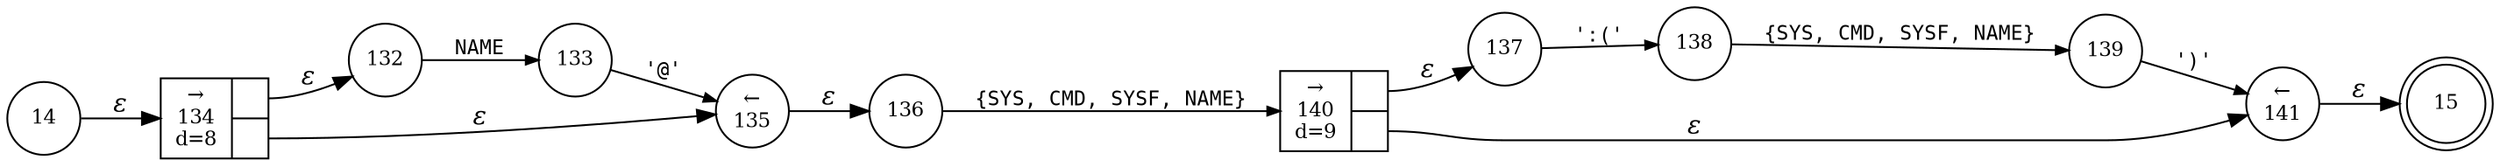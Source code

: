 digraph ATN {
rankdir=LR;
s15[fontsize=11, label="15", shape=doublecircle, fixedsize=true, width=.6];
s132[fontsize=11,label="132", shape=circle, fixedsize=true, width=.55, peripheries=1];
s133[fontsize=11,label="133", shape=circle, fixedsize=true, width=.55, peripheries=1];
s134[fontsize=11,label="{&rarr;\n134\nd=8|{<p0>|<p1>}}", shape=record, fixedsize=false, peripheries=1];
s135[fontsize=11,label="&larr;\n135", shape=circle, fixedsize=true, width=.55, peripheries=1];
s136[fontsize=11,label="136", shape=circle, fixedsize=true, width=.55, peripheries=1];
s137[fontsize=11,label="137", shape=circle, fixedsize=true, width=.55, peripheries=1];
s138[fontsize=11,label="138", shape=circle, fixedsize=true, width=.55, peripheries=1];
s139[fontsize=11,label="139", shape=circle, fixedsize=true, width=.55, peripheries=1];
s140[fontsize=11,label="{&rarr;\n140\nd=9|{<p0>|<p1>}}", shape=record, fixedsize=false, peripheries=1];
s141[fontsize=11,label="&larr;\n141", shape=circle, fixedsize=true, width=.55, peripheries=1];
s14[fontsize=11,label="14", shape=circle, fixedsize=true, width=.55, peripheries=1];
s14 -> s134 [fontname="Times-Italic", label="&epsilon;"];
s134:p0 -> s132 [fontname="Times-Italic", label="&epsilon;"];
s134:p1 -> s135 [fontname="Times-Italic", label="&epsilon;"];
s132 -> s133 [fontsize=11, fontname="Courier", arrowsize=.7, label = "NAME", arrowhead = normal];
s135 -> s136 [fontname="Times-Italic", label="&epsilon;"];
s133 -> s135 [fontsize=11, fontname="Courier", arrowsize=.7, label = "'@'", arrowhead = normal];
s136 -> s140 [fontsize=11, fontname="Courier", arrowsize=.7, label = "{SYS, CMD, SYSF, NAME}", arrowhead = normal];
s140:p0 -> s137 [fontname="Times-Italic", label="&epsilon;"];
s140:p1 -> s141 [fontname="Times-Italic", label="&epsilon;"];
s137 -> s138 [fontsize=11, fontname="Courier", arrowsize=.7, label = "':('", arrowhead = normal];
s141 -> s15 [fontname="Times-Italic", label="&epsilon;"];
s138 -> s139 [fontsize=11, fontname="Courier", arrowsize=.7, label = "{SYS, CMD, SYSF, NAME}", arrowhead = normal];
s139 -> s141 [fontsize=11, fontname="Courier", arrowsize=.7, label = "')'", arrowhead = normal];
}